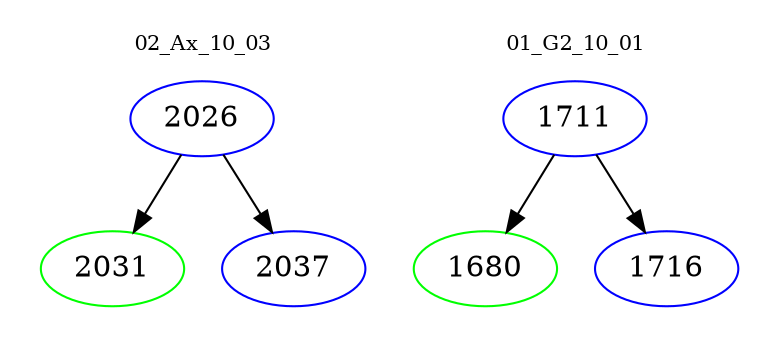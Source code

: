 digraph{
subgraph cluster_0 {
color = white
label = "02_Ax_10_03";
fontsize=10;
T0_2026 [label="2026", color="blue"]
T0_2026 -> T0_2031 [color="black"]
T0_2031 [label="2031", color="green"]
T0_2026 -> T0_2037 [color="black"]
T0_2037 [label="2037", color="blue"]
}
subgraph cluster_1 {
color = white
label = "01_G2_10_01";
fontsize=10;
T1_1711 [label="1711", color="blue"]
T1_1711 -> T1_1680 [color="black"]
T1_1680 [label="1680", color="green"]
T1_1711 -> T1_1716 [color="black"]
T1_1716 [label="1716", color="blue"]
}
}
